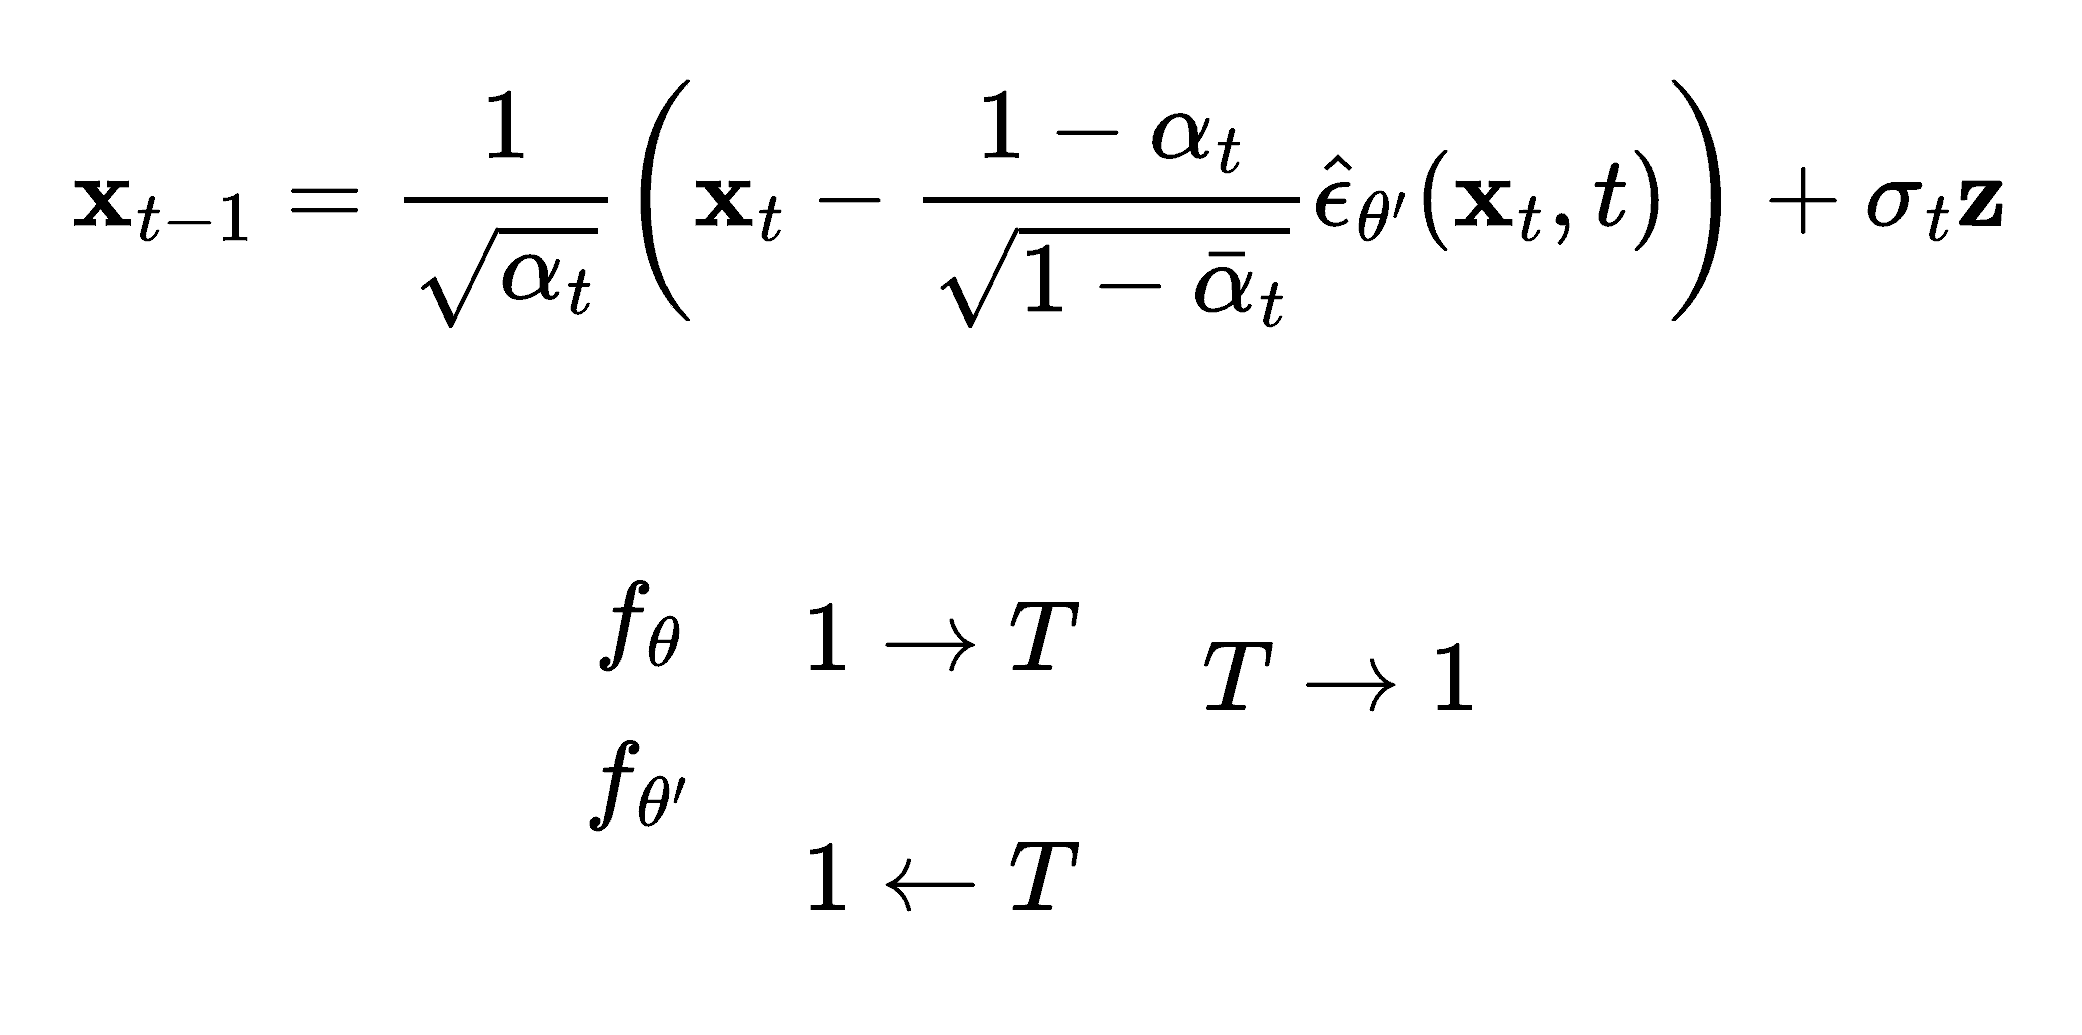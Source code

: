 <mxfile version="25.0.2">
  <diagram name="Page-1" id="oo-ZgDfyL9Ay4hEghHGP">
    <mxGraphModel dx="2712" dy="705" grid="1" gridSize="10" guides="1" tooltips="1" connect="1" arrows="1" fold="1" page="1" pageScale="1" pageWidth="850" pageHeight="1100" math="1" shadow="0">
      <root>
        <mxCell id="0" />
        <mxCell id="1" parent="0" />
        <mxCell id="9rE4Dk9M4uEpvDqEaQSF-1" value="$$\mathbf{x}_{t-1} = \frac{1}{\sqrt{\alpha_t}} \left( \mathbf{x}_t - \frac{1 - \alpha_t}{\sqrt{1 - \bar{\alpha}_t}} \hat{\epsilon}_{\theta&#39;}(\mathbf{x}_t, t) \right) + \sigma_t \mathbf{z}$$" style="text;html=1;align=center;verticalAlign=middle;whiteSpace=wrap;rounded=0;fontSize=42;" parent="1" vertex="1">
          <mxGeometry x="-1640" y="160" width="1040" height="160" as="geometry" />
        </mxCell>
        <mxCell id="9rE4Dk9M4uEpvDqEaQSF-2" value="$$f_{\theta}$$" style="text;html=1;align=center;verticalAlign=middle;whiteSpace=wrap;rounded=0;fontSize=42;" parent="1" vertex="1">
          <mxGeometry x="-1360" y="420" width="80" height="60" as="geometry" />
        </mxCell>
        <mxCell id="9rE4Dk9M4uEpvDqEaQSF-3" value="$$1 \rightarrow T$$" style="text;html=1;align=center;verticalAlign=middle;whiteSpace=wrap;rounded=0;fontSize=42;" parent="1" vertex="1">
          <mxGeometry x="-1240" y="440" width="140" height="40" as="geometry" />
        </mxCell>
        <mxCell id="9rE4Dk9M4uEpvDqEaQSF-4" value="$$1 \leftarrow T$$" style="text;html=1;align=center;verticalAlign=middle;whiteSpace=wrap;rounded=0;fontSize=42;" parent="1" vertex="1">
          <mxGeometry x="-1240" y="560" width="140" height="40" as="geometry" />
        </mxCell>
        <mxCell id="9rE4Dk9M4uEpvDqEaQSF-5" value="$$f_{\theta&#39;}$$" style="text;html=1;align=center;verticalAlign=middle;whiteSpace=wrap;rounded=0;fontSize=42;" parent="1" vertex="1">
          <mxGeometry x="-1360" y="500" width="80" height="60" as="geometry" />
        </mxCell>
        <mxCell id="9rE4Dk9M4uEpvDqEaQSF-7" value="$$T \rightarrow 1$$" style="text;html=1;align=center;verticalAlign=middle;whiteSpace=wrap;rounded=0;fontSize=42;" parent="1" vertex="1">
          <mxGeometry x="-1040" y="460" width="140" height="40" as="geometry" />
        </mxCell>
      </root>
    </mxGraphModel>
  </diagram>
</mxfile>
